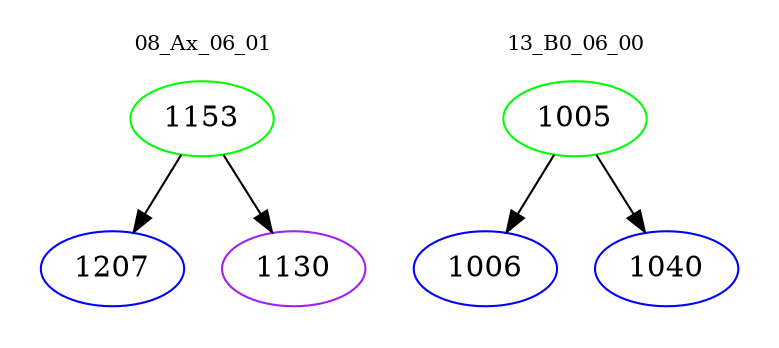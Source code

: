 digraph{
subgraph cluster_0 {
color = white
label = "08_Ax_06_01";
fontsize=10;
T0_1153 [label="1153", color="green"]
T0_1153 -> T0_1207 [color="black"]
T0_1207 [label="1207", color="blue"]
T0_1153 -> T0_1130 [color="black"]
T0_1130 [label="1130", color="purple"]
}
subgraph cluster_1 {
color = white
label = "13_B0_06_00";
fontsize=10;
T1_1005 [label="1005", color="green"]
T1_1005 -> T1_1006 [color="black"]
T1_1006 [label="1006", color="blue"]
T1_1005 -> T1_1040 [color="black"]
T1_1040 [label="1040", color="blue"]
}
}
